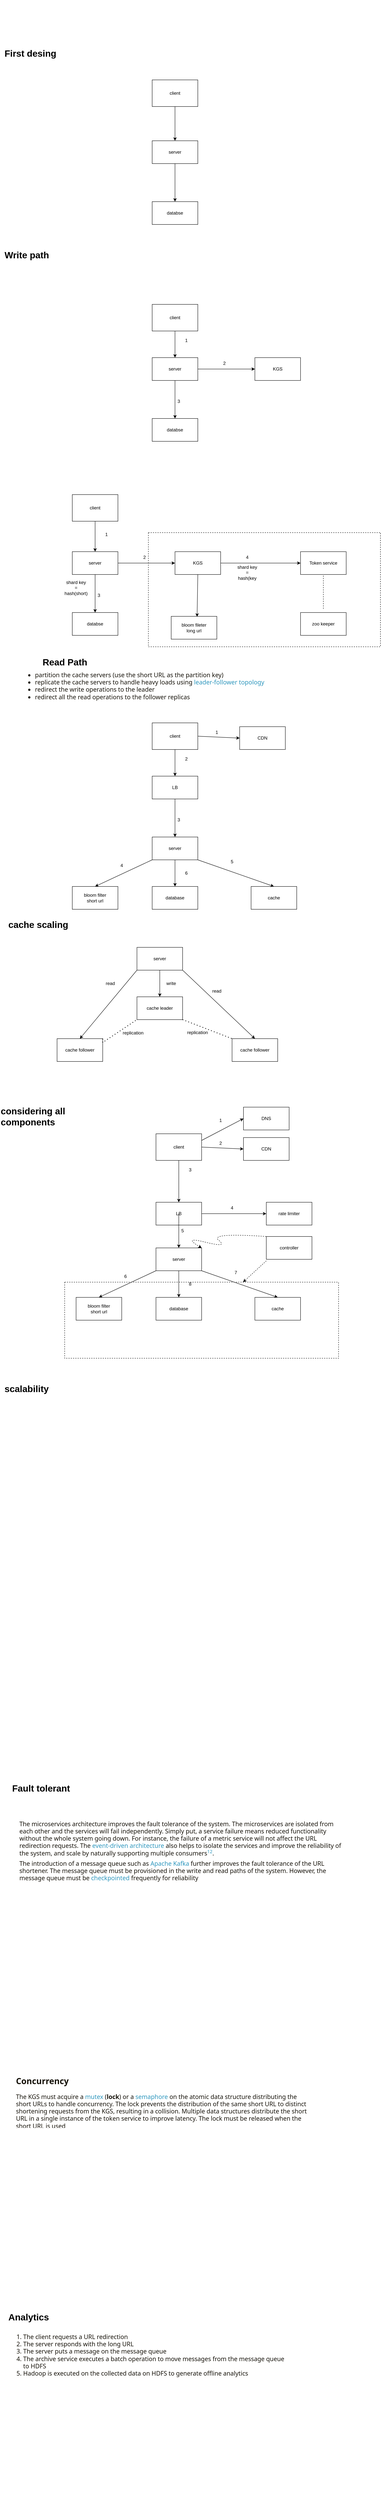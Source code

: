 <mxfile version="24.7.17">
  <diagram name="Page-1" id="XG6kTlbUiC65EXP4oLxX">
    <mxGraphModel dx="1811" dy="2962" grid="1" gridSize="10" guides="1" tooltips="1" connect="1" arrows="1" fold="1" page="1" pageScale="1" pageWidth="827" pageHeight="1169" math="0" shadow="0">
      <root>
        <mxCell id="0" />
        <mxCell id="1" parent="0" />
        <mxCell id="hkUYqx7d3SaLa9oezbLV-2" value="" style="endArrow=classic;html=1;rounded=0;exitX=0.5;exitY=0;exitDx=0;exitDy=0;entryX=0.5;entryY=1;entryDx=0;entryDy=0;noEdgeStyle=1;orthogonal=1;" edge="1" parent="1" source="hkUYqx7d3SaLa9oezbLV-6" target="hkUYqx7d3SaLa9oezbLV-3">
          <mxGeometry width="50" height="50" relative="1" as="geometry">
            <mxPoint x="420" y="-1765" as="sourcePoint" />
            <mxPoint x="510" y="-1770" as="targetPoint" />
            <Array as="points">
              <mxPoint x="320" y="-1830" />
              <mxPoint x="320" y="-1760" />
            </Array>
          </mxGeometry>
        </mxCell>
        <mxCell id="hkUYqx7d3SaLa9oezbLV-3" value="server" style="rounded=0;whiteSpace=wrap;html=1;direction=west;" vertex="1" parent="1">
          <mxGeometry x="260" y="-1740" width="120" height="60" as="geometry" />
        </mxCell>
        <mxCell id="hkUYqx7d3SaLa9oezbLV-4" value="databse" style="rounded=0;whiteSpace=wrap;html=1;direction=west;" vertex="1" parent="1">
          <mxGeometry x="260" y="-1580" width="120" height="60" as="geometry" />
        </mxCell>
        <mxCell id="hkUYqx7d3SaLa9oezbLV-5" value="" style="endArrow=classic;html=1;rounded=0;entryX=0.5;entryY=1;entryDx=0;entryDy=0;exitX=0.5;exitY=0;exitDx=0;exitDy=0;noEdgeStyle=1;orthogonal=1;" edge="1" parent="1" source="hkUYqx7d3SaLa9oezbLV-3" target="hkUYqx7d3SaLa9oezbLV-4">
          <mxGeometry width="50" height="50" relative="1" as="geometry">
            <mxPoint x="650" y="-1550" as="sourcePoint" />
            <mxPoint x="700" y="-1600" as="targetPoint" />
            <Array as="points">
              <mxPoint x="320" y="-1670" />
              <mxPoint x="320" y="-1590" />
            </Array>
          </mxGeometry>
        </mxCell>
        <mxCell id="hkUYqx7d3SaLa9oezbLV-6" value="client" style="rounded=0;whiteSpace=wrap;html=1;direction=west;" vertex="1" parent="1">
          <mxGeometry x="260" y="-1900" width="120" height="70" as="geometry" />
        </mxCell>
        <mxCell id="hkUYqx7d3SaLa9oezbLV-8" value="" style="endArrow=classic;html=1;rounded=0;exitX=0.5;exitY=0;exitDx=0;exitDy=0;entryX=0.5;entryY=1;entryDx=0;entryDy=0;noEdgeStyle=1;orthogonal=1;" edge="1" parent="1" source="hkUYqx7d3SaLa9oezbLV-12" target="hkUYqx7d3SaLa9oezbLV-9">
          <mxGeometry width="50" height="50" relative="1" as="geometry">
            <mxPoint x="420" y="-1195" as="sourcePoint" />
            <mxPoint x="510" y="-1200" as="targetPoint" />
            <Array as="points">
              <mxPoint x="320" y="-1260" />
              <mxPoint x="320" y="-1190" />
            </Array>
          </mxGeometry>
        </mxCell>
        <mxCell id="hkUYqx7d3SaLa9oezbLV-9" value="server" style="rounded=0;whiteSpace=wrap;html=1;direction=west;" vertex="1" parent="1">
          <mxGeometry x="260" y="-1170" width="120" height="60" as="geometry" />
        </mxCell>
        <mxCell id="hkUYqx7d3SaLa9oezbLV-10" value="databse" style="rounded=0;whiteSpace=wrap;html=1;direction=west;" vertex="1" parent="1">
          <mxGeometry x="260" y="-1010" width="120" height="60" as="geometry" />
        </mxCell>
        <mxCell id="hkUYqx7d3SaLa9oezbLV-11" value="" style="endArrow=classic;html=1;rounded=0;entryX=0.5;entryY=1;entryDx=0;entryDy=0;exitX=0.5;exitY=0;exitDx=0;exitDy=0;noEdgeStyle=1;orthogonal=1;" edge="1" parent="1" source="hkUYqx7d3SaLa9oezbLV-9" target="hkUYqx7d3SaLa9oezbLV-10">
          <mxGeometry width="50" height="50" relative="1" as="geometry">
            <mxPoint x="650" y="-980" as="sourcePoint" />
            <mxPoint x="700" y="-1030" as="targetPoint" />
            <Array as="points">
              <mxPoint x="320" y="-1100" />
              <mxPoint x="320" y="-1020" />
            </Array>
          </mxGeometry>
        </mxCell>
        <mxCell id="hkUYqx7d3SaLa9oezbLV-12" value="client" style="rounded=0;whiteSpace=wrap;html=1;direction=west;" vertex="1" parent="1">
          <mxGeometry x="260" y="-1310" width="120" height="70" as="geometry" />
        </mxCell>
        <mxCell id="hkUYqx7d3SaLa9oezbLV-13" value="KGS" style="rounded=0;whiteSpace=wrap;html=1;" vertex="1" parent="1">
          <mxGeometry x="530" y="-1170" width="120" height="60" as="geometry" />
        </mxCell>
        <mxCell id="hkUYqx7d3SaLa9oezbLV-14" value="" style="endArrow=classic;html=1;rounded=0;entryX=0;entryY=0.5;entryDx=0;entryDy=0;exitX=0;exitY=0.5;exitDx=0;exitDy=0;" edge="1" parent="1" source="hkUYqx7d3SaLa9oezbLV-9" target="hkUYqx7d3SaLa9oezbLV-13">
          <mxGeometry width="50" height="50" relative="1" as="geometry">
            <mxPoint x="340" y="-1110" as="sourcePoint" />
            <mxPoint x="390" y="-1160" as="targetPoint" />
          </mxGeometry>
        </mxCell>
        <mxCell id="hkUYqx7d3SaLa9oezbLV-15" value="1" style="text;html=1;align=center;verticalAlign=middle;whiteSpace=wrap;rounded=0;" vertex="1" parent="1">
          <mxGeometry x="320" y="-1230" width="60" height="30" as="geometry" />
        </mxCell>
        <mxCell id="hkUYqx7d3SaLa9oezbLV-16" value="2" style="text;html=1;align=center;verticalAlign=middle;whiteSpace=wrap;rounded=0;" vertex="1" parent="1">
          <mxGeometry x="420" y="-1170" width="60" height="30" as="geometry" />
        </mxCell>
        <mxCell id="hkUYqx7d3SaLa9oezbLV-17" value="3" style="text;html=1;align=center;verticalAlign=middle;whiteSpace=wrap;rounded=0;" vertex="1" parent="1">
          <mxGeometry x="300" y="-1070" width="60" height="30" as="geometry" />
        </mxCell>
        <mxCell id="hkUYqx7d3SaLa9oezbLV-33" value="" style="endArrow=classic;html=1;rounded=0;exitX=0.5;exitY=0;exitDx=0;exitDy=0;entryX=0.5;entryY=1;entryDx=0;entryDy=0;noEdgeStyle=1;orthogonal=1;" edge="1" parent="1" source="hkUYqx7d3SaLa9oezbLV-37" target="hkUYqx7d3SaLa9oezbLV-34">
          <mxGeometry width="50" height="50" relative="1" as="geometry">
            <mxPoint x="210" y="-685" as="sourcePoint" />
            <mxPoint x="300" y="-690" as="targetPoint" />
            <Array as="points">
              <mxPoint x="110" y="-750" />
              <mxPoint x="110" y="-680" />
            </Array>
          </mxGeometry>
        </mxCell>
        <mxCell id="hkUYqx7d3SaLa9oezbLV-34" value="server" style="rounded=0;whiteSpace=wrap;html=1;direction=west;" vertex="1" parent="1">
          <mxGeometry x="50" y="-660" width="120" height="60" as="geometry" />
        </mxCell>
        <mxCell id="hkUYqx7d3SaLa9oezbLV-35" value="databse" style="rounded=0;whiteSpace=wrap;html=1;direction=west;" vertex="1" parent="1">
          <mxGeometry x="50" y="-500" width="120" height="60" as="geometry" />
        </mxCell>
        <mxCell id="hkUYqx7d3SaLa9oezbLV-36" value="" style="endArrow=classic;html=1;rounded=0;entryX=0.5;entryY=1;entryDx=0;entryDy=0;exitX=0.5;exitY=0;exitDx=0;exitDy=0;noEdgeStyle=1;orthogonal=1;" edge="1" parent="1" source="hkUYqx7d3SaLa9oezbLV-34" target="hkUYqx7d3SaLa9oezbLV-35">
          <mxGeometry width="50" height="50" relative="1" as="geometry">
            <mxPoint x="440" y="-470" as="sourcePoint" />
            <mxPoint x="490" y="-520" as="targetPoint" />
            <Array as="points">
              <mxPoint x="110" y="-590" />
              <mxPoint x="110" y="-510" />
            </Array>
          </mxGeometry>
        </mxCell>
        <mxCell id="hkUYqx7d3SaLa9oezbLV-37" value="client" style="rounded=0;whiteSpace=wrap;html=1;direction=west;" vertex="1" parent="1">
          <mxGeometry x="50" y="-810" width="120" height="70" as="geometry" />
        </mxCell>
        <mxCell id="hkUYqx7d3SaLa9oezbLV-38" value="KGS" style="rounded=0;whiteSpace=wrap;html=1;" vertex="1" parent="1">
          <mxGeometry x="320" y="-660" width="120" height="60" as="geometry" />
        </mxCell>
        <mxCell id="hkUYqx7d3SaLa9oezbLV-39" value="" style="endArrow=classic;html=1;rounded=0;entryX=0;entryY=0.5;entryDx=0;entryDy=0;exitX=0;exitY=0.5;exitDx=0;exitDy=0;" edge="1" parent="1" source="hkUYqx7d3SaLa9oezbLV-34" target="hkUYqx7d3SaLa9oezbLV-38">
          <mxGeometry width="50" height="50" relative="1" as="geometry">
            <mxPoint x="130" y="-600" as="sourcePoint" />
            <mxPoint x="180" y="-650" as="targetPoint" />
          </mxGeometry>
        </mxCell>
        <mxCell id="hkUYqx7d3SaLa9oezbLV-40" value="1" style="text;html=1;align=center;verticalAlign=middle;whiteSpace=wrap;rounded=0;" vertex="1" parent="1">
          <mxGeometry x="110" y="-720" width="60" height="30" as="geometry" />
        </mxCell>
        <mxCell id="hkUYqx7d3SaLa9oezbLV-41" value="2" style="text;html=1;align=center;verticalAlign=middle;whiteSpace=wrap;rounded=0;" vertex="1" parent="1">
          <mxGeometry x="210" y="-660" width="60" height="30" as="geometry" />
        </mxCell>
        <mxCell id="hkUYqx7d3SaLa9oezbLV-42" value="3" style="text;html=1;align=center;verticalAlign=middle;whiteSpace=wrap;rounded=0;" vertex="1" parent="1">
          <mxGeometry x="90" y="-560" width="60" height="30" as="geometry" />
        </mxCell>
        <mxCell id="hkUYqx7d3SaLa9oezbLV-43" value="Token service" style="rounded=0;whiteSpace=wrap;html=1;" vertex="1" parent="1">
          <mxGeometry x="650" y="-660" width="120" height="60" as="geometry" />
        </mxCell>
        <mxCell id="hkUYqx7d3SaLa9oezbLV-44" value="" style="endArrow=classic;html=1;rounded=0;entryX=0;entryY=0.5;entryDx=0;entryDy=0;exitX=1;exitY=0.5;exitDx=0;exitDy=0;" edge="1" parent="1" source="hkUYqx7d3SaLa9oezbLV-38" target="hkUYqx7d3SaLa9oezbLV-43">
          <mxGeometry width="50" height="50" relative="1" as="geometry">
            <mxPoint x="340" y="-730" as="sourcePoint" />
            <mxPoint x="390" y="-780" as="targetPoint" />
          </mxGeometry>
        </mxCell>
        <mxCell id="hkUYqx7d3SaLa9oezbLV-45" value="4" style="text;html=1;align=center;verticalAlign=middle;whiteSpace=wrap;rounded=0;" vertex="1" parent="1">
          <mxGeometry x="480" y="-660" width="60" height="30" as="geometry" />
        </mxCell>
        <mxCell id="hkUYqx7d3SaLa9oezbLV-46" value="bloom fileter&lt;br&gt;long url" style="rounded=0;whiteSpace=wrap;html=1;" vertex="1" parent="1">
          <mxGeometry x="310" y="-490" width="120" height="60" as="geometry" />
        </mxCell>
        <mxCell id="hkUYqx7d3SaLa9oezbLV-47" value="zoo keeper" style="rounded=0;whiteSpace=wrap;html=1;" vertex="1" parent="1">
          <mxGeometry x="650" y="-500" width="120" height="60" as="geometry" />
        </mxCell>
        <mxCell id="hkUYqx7d3SaLa9oezbLV-48" value="" style="endArrow=none;dashed=1;html=1;rounded=0;entryX=0.5;entryY=1;entryDx=0;entryDy=0;" edge="1" parent="1" target="hkUYqx7d3SaLa9oezbLV-43">
          <mxGeometry width="50" height="50" relative="1" as="geometry">
            <mxPoint x="710" y="-510" as="sourcePoint" />
            <mxPoint x="720" y="-600" as="targetPoint" />
          </mxGeometry>
        </mxCell>
        <mxCell id="hkUYqx7d3SaLa9oezbLV-49" value="shard key = hash(key" style="text;html=1;align=center;verticalAlign=middle;whiteSpace=wrap;rounded=0;" vertex="1" parent="1">
          <mxGeometry x="480" y="-620" width="60" height="30" as="geometry" />
        </mxCell>
        <mxCell id="hkUYqx7d3SaLa9oezbLV-50" value="" style="endArrow=classic;html=1;rounded=0;entryX=0.567;entryY=0.017;entryDx=0;entryDy=0;entryPerimeter=0;exitX=0.5;exitY=1;exitDx=0;exitDy=0;" edge="1" parent="1" source="hkUYqx7d3SaLa9oezbLV-38" target="hkUYqx7d3SaLa9oezbLV-46">
          <mxGeometry width="50" height="50" relative="1" as="geometry">
            <mxPoint x="340" y="-640" as="sourcePoint" />
            <mxPoint x="390" y="-690" as="targetPoint" />
          </mxGeometry>
        </mxCell>
        <mxCell id="hkUYqx7d3SaLa9oezbLV-52" value="shard key = hash(short)" style="text;html=1;align=center;verticalAlign=middle;whiteSpace=wrap;rounded=0;" vertex="1" parent="1">
          <mxGeometry x="30" y="-580" width="60" height="30" as="geometry" />
        </mxCell>
        <mxCell id="hkUYqx7d3SaLa9oezbLV-53" value="" style="swimlane;startSize=0;dashed=1;" vertex="1" parent="1">
          <mxGeometry x="250" y="-710" width="610" height="300" as="geometry" />
        </mxCell>
        <mxCell id="hkUYqx7d3SaLa9oezbLV-56" value="&lt;h1 style=&quot;margin-top: 0px;&quot;&gt;Read Path&lt;/h1&gt;" style="text;html=1;whiteSpace=wrap;overflow=hidden;rounded=0;" vertex="1" parent="1">
          <mxGeometry x="-30" y="-390" width="180" height="120" as="geometry" />
        </mxCell>
        <mxCell id="hkUYqx7d3SaLa9oezbLV-57" value="" style="endArrow=classic;html=1;rounded=0;exitX=0.5;exitY=0;exitDx=0;exitDy=0;entryX=0.5;entryY=1;entryDx=0;entryDy=0;noEdgeStyle=1;orthogonal=1;" edge="1" parent="1" source="hkUYqx7d3SaLa9oezbLV-61" target="hkUYqx7d3SaLa9oezbLV-58">
          <mxGeometry width="50" height="50" relative="1" as="geometry">
            <mxPoint x="420" y="-95" as="sourcePoint" />
            <mxPoint x="510" y="-100" as="targetPoint" />
            <Array as="points">
              <mxPoint x="320" y="-160" />
              <mxPoint x="320" y="-90" />
            </Array>
          </mxGeometry>
        </mxCell>
        <mxCell id="hkUYqx7d3SaLa9oezbLV-58" value="LB" style="rounded=0;whiteSpace=wrap;html=1;direction=west;" vertex="1" parent="1">
          <mxGeometry x="260" y="-70" width="120" height="60" as="geometry" />
        </mxCell>
        <mxCell id="hkUYqx7d3SaLa9oezbLV-59" value="server" style="rounded=0;whiteSpace=wrap;html=1;direction=west;" vertex="1" parent="1">
          <mxGeometry x="260" y="90" width="120" height="60" as="geometry" />
        </mxCell>
        <mxCell id="hkUYqx7d3SaLa9oezbLV-60" value="" style="endArrow=classic;html=1;rounded=0;entryX=0.5;entryY=1;entryDx=0;entryDy=0;exitX=0.5;exitY=0;exitDx=0;exitDy=0;noEdgeStyle=1;orthogonal=1;" edge="1" parent="1" source="hkUYqx7d3SaLa9oezbLV-58" target="hkUYqx7d3SaLa9oezbLV-59">
          <mxGeometry width="50" height="50" relative="1" as="geometry">
            <mxPoint x="650" y="120" as="sourcePoint" />
            <mxPoint x="700" y="70" as="targetPoint" />
            <Array as="points">
              <mxPoint x="320" />
              <mxPoint x="320" y="80" />
            </Array>
          </mxGeometry>
        </mxCell>
        <mxCell id="hkUYqx7d3SaLa9oezbLV-61" value="client" style="rounded=0;whiteSpace=wrap;html=1;direction=west;" vertex="1" parent="1">
          <mxGeometry x="260" y="-210" width="120" height="70" as="geometry" />
        </mxCell>
        <mxCell id="hkUYqx7d3SaLa9oezbLV-62" value="database" style="rounded=0;whiteSpace=wrap;html=1;" vertex="1" parent="1">
          <mxGeometry x="260" y="220" width="120" height="60" as="geometry" />
        </mxCell>
        <mxCell id="hkUYqx7d3SaLa9oezbLV-63" value="" style="endArrow=classic;html=1;rounded=0;entryX=0.5;entryY=0;entryDx=0;entryDy=0;exitX=0.5;exitY=0;exitDx=0;exitDy=0;" edge="1" parent="1" source="hkUYqx7d3SaLa9oezbLV-59" target="hkUYqx7d3SaLa9oezbLV-62">
          <mxGeometry width="50" height="50" relative="1" as="geometry">
            <mxPoint x="340" y="-10" as="sourcePoint" />
            <mxPoint x="390" y="-60" as="targetPoint" />
          </mxGeometry>
        </mxCell>
        <mxCell id="hkUYqx7d3SaLa9oezbLV-64" value="2" style="text;html=1;align=center;verticalAlign=middle;whiteSpace=wrap;rounded=0;" vertex="1" parent="1">
          <mxGeometry x="320" y="-130" width="60" height="30" as="geometry" />
        </mxCell>
        <mxCell id="hkUYqx7d3SaLa9oezbLV-66" value="3" style="text;html=1;align=center;verticalAlign=middle;whiteSpace=wrap;rounded=0;" vertex="1" parent="1">
          <mxGeometry x="300" y="30" width="60" height="30" as="geometry" />
        </mxCell>
        <mxCell id="hkUYqx7d3SaLa9oezbLV-67" value="CDN" style="rounded=0;whiteSpace=wrap;html=1;" vertex="1" parent="1">
          <mxGeometry x="490" y="-200" width="120" height="60" as="geometry" />
        </mxCell>
        <mxCell id="hkUYqx7d3SaLa9oezbLV-68" value="1" style="text;html=1;align=center;verticalAlign=middle;whiteSpace=wrap;rounded=0;" vertex="1" parent="1">
          <mxGeometry x="400" y="-200" width="60" height="30" as="geometry" />
        </mxCell>
        <mxCell id="hkUYqx7d3SaLa9oezbLV-69" value="" style="endArrow=classic;html=1;rounded=0;entryX=0;entryY=0.5;entryDx=0;entryDy=0;exitX=0;exitY=0.5;exitDx=0;exitDy=0;" edge="1" parent="1" source="hkUYqx7d3SaLa9oezbLV-61" target="hkUYqx7d3SaLa9oezbLV-67">
          <mxGeometry width="50" height="50" relative="1" as="geometry">
            <mxPoint x="340" y="10" as="sourcePoint" />
            <mxPoint x="390" y="-40" as="targetPoint" />
          </mxGeometry>
        </mxCell>
        <mxCell id="hkUYqx7d3SaLa9oezbLV-70" value="cache" style="rounded=0;whiteSpace=wrap;html=1;" vertex="1" parent="1">
          <mxGeometry x="520" y="220" width="120" height="60" as="geometry" />
        </mxCell>
        <mxCell id="hkUYqx7d3SaLa9oezbLV-71" value="bloom filter&lt;br&gt;short url" style="rounded=0;whiteSpace=wrap;html=1;" vertex="1" parent="1">
          <mxGeometry x="50" y="220" width="120" height="60" as="geometry" />
        </mxCell>
        <mxCell id="hkUYqx7d3SaLa9oezbLV-72" value="" style="endArrow=classic;html=1;rounded=0;entryX=0.5;entryY=0;entryDx=0;entryDy=0;exitX=1;exitY=0;exitDx=0;exitDy=0;" edge="1" parent="1" source="hkUYqx7d3SaLa9oezbLV-59" target="hkUYqx7d3SaLa9oezbLV-71">
          <mxGeometry width="50" height="50" relative="1" as="geometry">
            <mxPoint x="340" y="10" as="sourcePoint" />
            <mxPoint x="390" y="-40" as="targetPoint" />
          </mxGeometry>
        </mxCell>
        <mxCell id="hkUYqx7d3SaLa9oezbLV-76" value="" style="endArrow=classic;html=1;rounded=0;entryX=0.5;entryY=0;entryDx=0;entryDy=0;exitX=0;exitY=0;exitDx=0;exitDy=0;" edge="1" parent="1" source="hkUYqx7d3SaLa9oezbLV-59" target="hkUYqx7d3SaLa9oezbLV-70">
          <mxGeometry width="50" height="50" relative="1" as="geometry">
            <mxPoint x="340" y="10" as="sourcePoint" />
            <mxPoint x="390" y="-40" as="targetPoint" />
          </mxGeometry>
        </mxCell>
        <mxCell id="hkUYqx7d3SaLa9oezbLV-77" value="4" style="text;html=1;align=center;verticalAlign=middle;whiteSpace=wrap;rounded=0;" vertex="1" parent="1">
          <mxGeometry x="150" y="150" width="60" height="30" as="geometry" />
        </mxCell>
        <mxCell id="hkUYqx7d3SaLa9oezbLV-78" value="5" style="text;html=1;align=center;verticalAlign=middle;whiteSpace=wrap;rounded=0;" vertex="1" parent="1">
          <mxGeometry x="440" y="140" width="60" height="30" as="geometry" />
        </mxCell>
        <mxCell id="hkUYqx7d3SaLa9oezbLV-79" value="6" style="text;html=1;align=center;verticalAlign=middle;whiteSpace=wrap;rounded=0;" vertex="1" parent="1">
          <mxGeometry x="320" y="170" width="60" height="30" as="geometry" />
        </mxCell>
        <mxCell id="hkUYqx7d3SaLa9oezbLV-84" value="&lt;h1 style=&quot;margin-top: 0px;&quot;&gt;&lt;ul style=&quot;margin: 0.5rem 0px; padding-left: 2.5rem; color: rgb(22, 18, 9); font-family: system-ui, -apple-system, &amp;quot;Segoe UI&amp;quot;, Roboto, Emoji, Helvetica, Arial, sans-serif; font-size: 16px; font-weight: 400; background-color: rgb(255, 255, 255);&quot;&gt;&lt;li&gt;partition the cache servers (use the short URL as the partition key)&lt;/li&gt;&lt;li&gt;replicate the cache servers to handle heavy loads using&amp;nbsp;&lt;a style=&quot;background-color: transparent; text-decoration-line: none; color: rgb(45, 150, 189); overflow-wrap: break-word;&quot; rel=&quot;noopener noreffer&quot; target=&quot;_blank&quot; href=&quot;https://redis.io/docs/management/replication/&quot;&gt;leader-follower topology&lt;/a&gt;&lt;/li&gt;&lt;li&gt;redirect the write operations to the leader&lt;/li&gt;&lt;li&gt;redirect all the read operations to the follower replicas&lt;/li&gt;&lt;/ul&gt;&lt;/h1&gt;" style="text;html=1;whiteSpace=wrap;overflow=hidden;rounded=0;" vertex="1" parent="1">
          <mxGeometry x="-90" y="-360" width="730" height="120" as="geometry" />
        </mxCell>
        <mxCell id="hkUYqx7d3SaLa9oezbLV-87" value="&lt;h1 style=&quot;margin-top: 0px;&quot;&gt;cache scaling&lt;/h1&gt;" style="text;html=1;whiteSpace=wrap;overflow=hidden;rounded=0;" vertex="1" parent="1">
          <mxGeometry x="-120" y="300" width="180" height="120" as="geometry" />
        </mxCell>
        <mxCell id="hkUYqx7d3SaLa9oezbLV-88" value="server" style="rounded=0;whiteSpace=wrap;html=1;direction=west;" vertex="1" parent="1">
          <mxGeometry x="220" y="380" width="120" height="60" as="geometry" />
        </mxCell>
        <mxCell id="hkUYqx7d3SaLa9oezbLV-89" value="cache leader" style="rounded=0;whiteSpace=wrap;html=1;" vertex="1" parent="1">
          <mxGeometry x="220" y="510" width="120" height="60" as="geometry" />
        </mxCell>
        <mxCell id="hkUYqx7d3SaLa9oezbLV-90" value="" style="endArrow=classic;html=1;rounded=0;entryX=0.5;entryY=0;entryDx=0;entryDy=0;exitX=0.5;exitY=0;exitDx=0;exitDy=0;" edge="1" parent="1" source="hkUYqx7d3SaLa9oezbLV-88" target="hkUYqx7d3SaLa9oezbLV-89">
          <mxGeometry width="50" height="50" relative="1" as="geometry">
            <mxPoint x="300" y="280" as="sourcePoint" />
            <mxPoint x="350" y="230" as="targetPoint" />
          </mxGeometry>
        </mxCell>
        <mxCell id="hkUYqx7d3SaLa9oezbLV-91" value="cache follower" style="rounded=0;whiteSpace=wrap;html=1;" vertex="1" parent="1">
          <mxGeometry x="470" y="620" width="120" height="60" as="geometry" />
        </mxCell>
        <mxCell id="hkUYqx7d3SaLa9oezbLV-92" value="cache follower" style="rounded=0;whiteSpace=wrap;html=1;" vertex="1" parent="1">
          <mxGeometry x="10" y="620" width="120" height="60" as="geometry" />
        </mxCell>
        <mxCell id="hkUYqx7d3SaLa9oezbLV-93" value="" style="endArrow=classic;html=1;rounded=0;entryX=0.5;entryY=0;entryDx=0;entryDy=0;exitX=1;exitY=0;exitDx=0;exitDy=0;" edge="1" parent="1" source="hkUYqx7d3SaLa9oezbLV-88" target="hkUYqx7d3SaLa9oezbLV-92">
          <mxGeometry width="50" height="50" relative="1" as="geometry">
            <mxPoint x="300" y="300" as="sourcePoint" />
            <mxPoint x="350" y="250" as="targetPoint" />
          </mxGeometry>
        </mxCell>
        <mxCell id="hkUYqx7d3SaLa9oezbLV-94" value="" style="endArrow=classic;html=1;rounded=0;entryX=0.5;entryY=0;entryDx=0;entryDy=0;exitX=0;exitY=0;exitDx=0;exitDy=0;" edge="1" parent="1" source="hkUYqx7d3SaLa9oezbLV-88" target="hkUYqx7d3SaLa9oezbLV-91">
          <mxGeometry width="50" height="50" relative="1" as="geometry">
            <mxPoint x="300" y="300" as="sourcePoint" />
            <mxPoint x="350" y="250" as="targetPoint" />
          </mxGeometry>
        </mxCell>
        <mxCell id="hkUYqx7d3SaLa9oezbLV-95" value="read" style="text;html=1;align=center;verticalAlign=middle;whiteSpace=wrap;rounded=0;" vertex="1" parent="1">
          <mxGeometry x="120" y="460" width="60" height="30" as="geometry" />
        </mxCell>
        <mxCell id="hkUYqx7d3SaLa9oezbLV-96" value="read" style="text;html=1;align=center;verticalAlign=middle;whiteSpace=wrap;rounded=0;" vertex="1" parent="1">
          <mxGeometry x="400" y="480" width="60" height="30" as="geometry" />
        </mxCell>
        <mxCell id="hkUYqx7d3SaLa9oezbLV-97" value="write" style="text;html=1;align=center;verticalAlign=middle;whiteSpace=wrap;rounded=0;" vertex="1" parent="1">
          <mxGeometry x="280" y="460" width="60" height="30" as="geometry" />
        </mxCell>
        <mxCell id="hkUYqx7d3SaLa9oezbLV-98" value="" style="endArrow=none;dashed=1;html=1;dashPattern=1 3;strokeWidth=2;rounded=0;entryX=0;entryY=1;entryDx=0;entryDy=0;exitX=1;exitY=0;exitDx=0;exitDy=0;" edge="1" parent="1" source="hkUYqx7d3SaLa9oezbLV-92" target="hkUYqx7d3SaLa9oezbLV-89">
          <mxGeometry width="50" height="50" relative="1" as="geometry">
            <mxPoint x="340" y="390" as="sourcePoint" />
            <mxPoint x="390" y="340" as="targetPoint" />
            <Array as="points">
              <mxPoint x="130" y="630" />
            </Array>
          </mxGeometry>
        </mxCell>
        <mxCell id="hkUYqx7d3SaLa9oezbLV-99" value="" style="endArrow=none;dashed=1;html=1;dashPattern=1 3;strokeWidth=2;rounded=0;entryX=0;entryY=0;entryDx=0;entryDy=0;exitX=1;exitY=1;exitDx=0;exitDy=0;" edge="1" parent="1" source="hkUYqx7d3SaLa9oezbLV-89" target="hkUYqx7d3SaLa9oezbLV-91">
          <mxGeometry width="50" height="50" relative="1" as="geometry">
            <mxPoint x="360" y="630" as="sourcePoint" />
            <mxPoint x="410" y="580" as="targetPoint" />
          </mxGeometry>
        </mxCell>
        <mxCell id="hkUYqx7d3SaLa9oezbLV-100" value="replication" style="text;html=1;align=center;verticalAlign=middle;whiteSpace=wrap;rounded=0;" vertex="1" parent="1">
          <mxGeometry x="180" y="590" width="60" height="30" as="geometry" />
        </mxCell>
        <mxCell id="hkUYqx7d3SaLa9oezbLV-101" value="replication" style="text;whiteSpace=wrap;html=1;" vertex="1" parent="1">
          <mxGeometry x="350" y="590" width="90" height="40" as="geometry" />
        </mxCell>
        <mxCell id="hkUYqx7d3SaLa9oezbLV-102" value="&lt;h1 style=&quot;margin-top: 0px;&quot;&gt;considering all components&lt;/h1&gt;" style="text;html=1;whiteSpace=wrap;overflow=hidden;rounded=0;" vertex="1" parent="1">
          <mxGeometry x="-140" y="790" width="180" height="120" as="geometry" />
        </mxCell>
        <mxCell id="hkUYqx7d3SaLa9oezbLV-123" value="" style="endArrow=classic;html=1;rounded=0;exitX=0.5;exitY=0;exitDx=0;exitDy=0;entryX=0.5;entryY=1;entryDx=0;entryDy=0;noEdgeStyle=1;orthogonal=1;" edge="1" parent="1" source="hkUYqx7d3SaLa9oezbLV-127" target="hkUYqx7d3SaLa9oezbLV-124">
          <mxGeometry width="50" height="50" relative="1" as="geometry">
            <mxPoint x="430" y="985" as="sourcePoint" />
            <mxPoint x="520" y="980" as="targetPoint" />
            <Array as="points">
              <mxPoint x="330" y="920" />
              <mxPoint x="330" y="990" />
            </Array>
          </mxGeometry>
        </mxCell>
        <mxCell id="hkUYqx7d3SaLa9oezbLV-124" value="LB" style="rounded=0;whiteSpace=wrap;html=1;direction=west;" vertex="1" parent="1">
          <mxGeometry x="270" y="1050" width="120" height="60" as="geometry" />
        </mxCell>
        <mxCell id="hkUYqx7d3SaLa9oezbLV-125" value="server" style="rounded=0;whiteSpace=wrap;html=1;direction=west;" vertex="1" parent="1">
          <mxGeometry x="270" y="1170" width="120" height="60" as="geometry" />
        </mxCell>
        <mxCell id="hkUYqx7d3SaLa9oezbLV-126" value="" style="endArrow=classic;html=1;rounded=0;entryX=0.5;entryY=1;entryDx=0;entryDy=0;exitX=0.5;exitY=0;exitDx=0;exitDy=0;noEdgeStyle=1;orthogonal=1;" edge="1" parent="1" source="hkUYqx7d3SaLa9oezbLV-124" target="hkUYqx7d3SaLa9oezbLV-125">
          <mxGeometry width="50" height="50" relative="1" as="geometry">
            <mxPoint x="660" y="1200" as="sourcePoint" />
            <mxPoint x="710" y="1150" as="targetPoint" />
            <Array as="points">
              <mxPoint x="330" y="1080" />
              <mxPoint x="330" y="1160" />
            </Array>
          </mxGeometry>
        </mxCell>
        <mxCell id="hkUYqx7d3SaLa9oezbLV-127" value="client" style="rounded=0;whiteSpace=wrap;html=1;direction=west;" vertex="1" parent="1">
          <mxGeometry x="270" y="870" width="120" height="70" as="geometry" />
        </mxCell>
        <mxCell id="hkUYqx7d3SaLa9oezbLV-128" value="database" style="rounded=0;whiteSpace=wrap;html=1;" vertex="1" parent="1">
          <mxGeometry x="270" y="1300" width="120" height="60" as="geometry" />
        </mxCell>
        <mxCell id="hkUYqx7d3SaLa9oezbLV-129" value="" style="endArrow=classic;html=1;rounded=0;entryX=0.5;entryY=0;entryDx=0;entryDy=0;exitX=0.5;exitY=0;exitDx=0;exitDy=0;" edge="1" parent="1" source="hkUYqx7d3SaLa9oezbLV-125" target="hkUYqx7d3SaLa9oezbLV-128">
          <mxGeometry width="50" height="50" relative="1" as="geometry">
            <mxPoint x="350" y="1070" as="sourcePoint" />
            <mxPoint x="400" y="1020" as="targetPoint" />
          </mxGeometry>
        </mxCell>
        <mxCell id="hkUYqx7d3SaLa9oezbLV-130" value="3" style="text;html=1;align=center;verticalAlign=middle;whiteSpace=wrap;rounded=0;" vertex="1" parent="1">
          <mxGeometry x="330" y="950" width="60" height="30" as="geometry" />
        </mxCell>
        <mxCell id="hkUYqx7d3SaLa9oezbLV-131" value="5" style="text;html=1;align=center;verticalAlign=middle;whiteSpace=wrap;rounded=0;" vertex="1" parent="1">
          <mxGeometry x="310" y="1110" width="60" height="30" as="geometry" />
        </mxCell>
        <mxCell id="hkUYqx7d3SaLa9oezbLV-132" value="CDN" style="rounded=0;whiteSpace=wrap;html=1;" vertex="1" parent="1">
          <mxGeometry x="500" y="880" width="120" height="60" as="geometry" />
        </mxCell>
        <mxCell id="hkUYqx7d3SaLa9oezbLV-133" value="2" style="text;html=1;align=center;verticalAlign=middle;whiteSpace=wrap;rounded=0;" vertex="1" parent="1">
          <mxGeometry x="410" y="880" width="60" height="30" as="geometry" />
        </mxCell>
        <mxCell id="hkUYqx7d3SaLa9oezbLV-134" value="" style="endArrow=classic;html=1;rounded=0;entryX=0;entryY=0.5;entryDx=0;entryDy=0;exitX=0;exitY=0.5;exitDx=0;exitDy=0;" edge="1" parent="1" source="hkUYqx7d3SaLa9oezbLV-127" target="hkUYqx7d3SaLa9oezbLV-132">
          <mxGeometry width="50" height="50" relative="1" as="geometry">
            <mxPoint x="350" y="1090" as="sourcePoint" />
            <mxPoint x="400" y="1040" as="targetPoint" />
          </mxGeometry>
        </mxCell>
        <mxCell id="hkUYqx7d3SaLa9oezbLV-135" value="cache" style="rounded=0;whiteSpace=wrap;html=1;" vertex="1" parent="1">
          <mxGeometry x="530" y="1300" width="120" height="60" as="geometry" />
        </mxCell>
        <mxCell id="hkUYqx7d3SaLa9oezbLV-136" value="bloom filter&lt;br&gt;short url" style="rounded=0;whiteSpace=wrap;html=1;" vertex="1" parent="1">
          <mxGeometry x="60" y="1300" width="120" height="60" as="geometry" />
        </mxCell>
        <mxCell id="hkUYqx7d3SaLa9oezbLV-137" value="" style="endArrow=classic;html=1;rounded=0;entryX=0.5;entryY=0;entryDx=0;entryDy=0;exitX=1;exitY=0;exitDx=0;exitDy=0;" edge="1" parent="1" source="hkUYqx7d3SaLa9oezbLV-125" target="hkUYqx7d3SaLa9oezbLV-136">
          <mxGeometry width="50" height="50" relative="1" as="geometry">
            <mxPoint x="350" y="1090" as="sourcePoint" />
            <mxPoint x="400" y="1040" as="targetPoint" />
          </mxGeometry>
        </mxCell>
        <mxCell id="hkUYqx7d3SaLa9oezbLV-138" value="" style="endArrow=classic;html=1;rounded=0;entryX=0.5;entryY=0;entryDx=0;entryDy=0;exitX=0;exitY=0;exitDx=0;exitDy=0;" edge="1" parent="1" source="hkUYqx7d3SaLa9oezbLV-125" target="hkUYqx7d3SaLa9oezbLV-135">
          <mxGeometry width="50" height="50" relative="1" as="geometry">
            <mxPoint x="350" y="1090" as="sourcePoint" />
            <mxPoint x="400" y="1040" as="targetPoint" />
          </mxGeometry>
        </mxCell>
        <mxCell id="hkUYqx7d3SaLa9oezbLV-139" value="6" style="text;html=1;align=center;verticalAlign=middle;whiteSpace=wrap;rounded=0;" vertex="1" parent="1">
          <mxGeometry x="160" y="1230" width="60" height="30" as="geometry" />
        </mxCell>
        <mxCell id="hkUYqx7d3SaLa9oezbLV-140" value="7" style="text;html=1;align=center;verticalAlign=middle;whiteSpace=wrap;rounded=0;" vertex="1" parent="1">
          <mxGeometry x="450" y="1220" width="60" height="30" as="geometry" />
        </mxCell>
        <mxCell id="hkUYqx7d3SaLa9oezbLV-141" value="8" style="text;html=1;align=center;verticalAlign=middle;whiteSpace=wrap;rounded=0;" vertex="1" parent="1">
          <mxGeometry x="330" y="1250" width="60" height="30" as="geometry" />
        </mxCell>
        <mxCell id="hkUYqx7d3SaLa9oezbLV-142" value="DNS" style="rounded=0;whiteSpace=wrap;html=1;" vertex="1" parent="1">
          <mxGeometry x="500" y="800" width="120" height="60" as="geometry" />
        </mxCell>
        <mxCell id="hkUYqx7d3SaLa9oezbLV-143" value="" style="endArrow=classic;html=1;rounded=0;entryX=0;entryY=0.5;entryDx=0;entryDy=0;exitX=0;exitY=0.75;exitDx=0;exitDy=0;" edge="1" parent="1" source="hkUYqx7d3SaLa9oezbLV-127" target="hkUYqx7d3SaLa9oezbLV-142">
          <mxGeometry width="50" height="50" relative="1" as="geometry">
            <mxPoint x="340" y="970" as="sourcePoint" />
            <mxPoint x="390" y="920" as="targetPoint" />
          </mxGeometry>
        </mxCell>
        <mxCell id="hkUYqx7d3SaLa9oezbLV-144" value="1" style="text;html=1;align=center;verticalAlign=middle;whiteSpace=wrap;rounded=0;" vertex="1" parent="1">
          <mxGeometry x="410" y="820" width="60" height="30" as="geometry" />
        </mxCell>
        <mxCell id="hkUYqx7d3SaLa9oezbLV-145" value="rate limiter" style="rounded=0;whiteSpace=wrap;html=1;" vertex="1" parent="1">
          <mxGeometry x="560" y="1050" width="120" height="60" as="geometry" />
        </mxCell>
        <mxCell id="hkUYqx7d3SaLa9oezbLV-146" value="" style="endArrow=classic;html=1;rounded=0;entryX=0;entryY=0.5;entryDx=0;entryDy=0;exitX=0;exitY=0.5;exitDx=0;exitDy=0;" edge="1" parent="1" source="hkUYqx7d3SaLa9oezbLV-124" target="hkUYqx7d3SaLa9oezbLV-145">
          <mxGeometry width="50" height="50" relative="1" as="geometry">
            <mxPoint x="340" y="1190" as="sourcePoint" />
            <mxPoint x="390" y="1140" as="targetPoint" />
          </mxGeometry>
        </mxCell>
        <mxCell id="hkUYqx7d3SaLa9oezbLV-148" value="4" style="text;html=1;align=center;verticalAlign=middle;whiteSpace=wrap;rounded=0;" vertex="1" parent="1">
          <mxGeometry x="440" y="1050" width="60" height="30" as="geometry" />
        </mxCell>
        <mxCell id="hkUYqx7d3SaLa9oezbLV-149" value="controller" style="rounded=0;whiteSpace=wrap;html=1;" vertex="1" parent="1">
          <mxGeometry x="560" y="1140" width="120" height="60" as="geometry" />
        </mxCell>
        <mxCell id="hkUYqx7d3SaLa9oezbLV-150" value="" style="curved=1;endArrow=classic;html=1;rounded=0;entryX=0;entryY=1;entryDx=0;entryDy=0;exitX=0;exitY=0;exitDx=0;exitDy=0;dashed=1;" edge="1" parent="1" source="hkUYqx7d3SaLa9oezbLV-149" target="hkUYqx7d3SaLa9oezbLV-125">
          <mxGeometry width="50" height="50" relative="1" as="geometry">
            <mxPoint x="340" y="1190" as="sourcePoint" />
            <mxPoint x="390" y="1140" as="targetPoint" />
            <Array as="points">
              <mxPoint x="410" y="1130" />
              <mxPoint x="460" y="1170" />
              <mxPoint x="340" y="1140" />
            </Array>
          </mxGeometry>
        </mxCell>
        <mxCell id="hkUYqx7d3SaLa9oezbLV-153" value="" style="endArrow=classic;html=1;rounded=0;dashed=1;" edge="1" parent="1" target="hkUYqx7d3SaLa9oezbLV-154">
          <mxGeometry width="50" height="50" relative="1" as="geometry">
            <mxPoint x="560" y="1204" as="sourcePoint" />
            <mxPoint x="550" y="1260" as="targetPoint" />
          </mxGeometry>
        </mxCell>
        <mxCell id="hkUYqx7d3SaLa9oezbLV-154" value="" style="swimlane;startSize=0;dashed=1;" vertex="1" parent="1">
          <mxGeometry x="30" y="1260" width="720" height="200" as="geometry" />
        </mxCell>
        <mxCell id="hkUYqx7d3SaLa9oezbLV-155" value="&lt;h1 style=&quot;margin-top: 0px;&quot;&gt;&lt;br&gt;&lt;/h1&gt;" style="text;html=1;whiteSpace=wrap;overflow=hidden;rounded=0;" vertex="1" parent="1">
          <mxGeometry x="-140" y="-2110" width="180" height="120" as="geometry" />
        </mxCell>
        <mxCell id="hkUYqx7d3SaLa9oezbLV-156" value="&lt;h1 style=&quot;margin-top: 0px;&quot;&gt;Write path&lt;/h1&gt;" style="text;html=1;whiteSpace=wrap;overflow=hidden;rounded=0;" vertex="1" parent="1">
          <mxGeometry x="-130" y="-1460" width="180" height="120" as="geometry" />
        </mxCell>
        <mxCell id="hkUYqx7d3SaLa9oezbLV-157" value="&lt;h1 style=&quot;margin-top: 0px;&quot;&gt;First desing&lt;/h1&gt;" style="text;html=1;whiteSpace=wrap;overflow=hidden;rounded=0;" vertex="1" parent="1">
          <mxGeometry x="-130" y="-1990" width="180" height="120" as="geometry" />
        </mxCell>
        <mxCell id="hkUYqx7d3SaLa9oezbLV-158" value="" style="shape=image;verticalLabelPosition=bottom;labelBackgroundColor=default;verticalAlign=top;aspect=fixed;imageAspect=0;image=https://systemdesign.one/url-shortening-system-design/distributed-lock.webp;" vertex="1" parent="1">
          <mxGeometry x="-100" y="3520" width="700" height="410" as="geometry" />
        </mxCell>
        <mxCell id="hkUYqx7d3SaLa9oezbLV-159" value="&lt;h1 style=&quot;margin-top: 0px;&quot;&gt;scalability&lt;/h1&gt;" style="text;html=1;whiteSpace=wrap;overflow=hidden;rounded=0;" vertex="1" parent="1">
          <mxGeometry x="-130" y="1520" width="180" height="120" as="geometry" />
        </mxCell>
        <mxCell id="hkUYqx7d3SaLa9oezbLV-160" value="" style="shape=image;verticalLabelPosition=bottom;labelBackgroundColor=default;verticalAlign=top;aspect=fixed;imageAspect=0;image=https://systemdesign.one/url-shortening-system-design/segregated-read-write-paths.webp;" vertex="1" parent="1">
          <mxGeometry x="-50" y="1600" width="660" height="480" as="geometry" />
        </mxCell>
        <mxCell id="hkUYqx7d3SaLa9oezbLV-161" value="&lt;h1 style=&quot;margin-top: 0px;&quot;&gt;Fault tolerant&lt;/h1&gt;" style="text;html=1;whiteSpace=wrap;overflow=hidden;rounded=0;" vertex="1" parent="1">
          <mxGeometry x="-110" y="2570" width="180" height="120" as="geometry" />
        </mxCell>
        <UserObject label="&lt;meta charset=&quot;utf-8&quot;&gt;&lt;p style=&quot;margin: 0.5rem 0px; color: rgb(22, 18, 9); font-family: system-ui, -apple-system, &amp;quot;Segoe UI&amp;quot;, Roboto, Emoji, Helvetica, Arial, sans-serif; font-size: 16px; font-style: normal; font-variant-ligatures: normal; font-variant-caps: normal; font-weight: 400; letter-spacing: normal; orphans: 2; text-align: start; text-indent: 0px; text-transform: none; widows: 2; word-spacing: 0px; -webkit-text-stroke-width: 0px; white-space: normal; background-color: rgb(255, 255, 255); text-decoration-thickness: initial; text-decoration-style: initial; text-decoration-color: initial;&quot;&gt;The microservices architecture improves the fault tolerance of the system. The microservices are isolated from each other and the services will fail independently. Simply put, a service failure means reduced functionality without the whole system going down. For instance, the failure of a metric service will not affect the URL redirection requests. The&lt;span&gt;&amp;nbsp;&lt;/span&gt;&lt;a style=&quot;background-color: transparent; text-decoration: none; color: rgb(45, 150, 189); overflow-wrap: break-word;&quot; rel=&quot;noopener noreffer&quot; target=&quot;_blank&quot; href=&quot;https://en.wikipedia.org/wiki/Event-driven_architecture&quot;&gt;event-driven architecture&lt;/a&gt;&lt;span&gt;&amp;nbsp;&lt;/span&gt;also helps to isolate the services and improve the reliability of the system, and scale by naturally supporting multiple consumers&lt;sup style=&quot;font-size: 12px; line-height: 0; position: relative; vertical-align: baseline; top: -0.5em; scroll-margin-top: calc(var(--header-height) + .5rem);&quot; id=&quot;fnref:12&quot;&gt;&lt;a style=&quot;background-color: transparent; text-decoration: none; color: rgb(45, 150, 189); overflow-wrap: break-word;&quot; role=&quot;doc-noteref&quot; class=&quot;footnote-ref&quot; href=&quot;https://systemdesign.one/url-shortening-system-design/#fn:12&quot;&gt;12&lt;/a&gt;&lt;/sup&gt;.&lt;/p&gt;&lt;p style=&quot;margin: 0.5rem 0px; color: rgb(22, 18, 9); font-family: system-ui, -apple-system, &amp;quot;Segoe UI&amp;quot;, Roboto, Emoji, Helvetica, Arial, sans-serif; font-size: 16px; font-style: normal; font-variant-ligatures: normal; font-variant-caps: normal; font-weight: 400; letter-spacing: normal; orphans: 2; text-align: start; text-indent: 0px; text-transform: none; widows: 2; word-spacing: 0px; -webkit-text-stroke-width: 0px; white-space: normal; background-color: rgb(255, 255, 255); text-decoration-thickness: initial; text-decoration-style: initial; text-decoration-color: initial;&quot;&gt;The introduction of a message queue such as&lt;span&gt;&amp;nbsp;&lt;/span&gt;&lt;a style=&quot;background-color: transparent; text-decoration: none; color: rgb(45, 150, 189); overflow-wrap: break-word;&quot; rel=&quot;noopener noreffer&quot; target=&quot;_blank&quot; href=&quot;https://kafka.apache.org/&quot;&gt;Apache Kafka&lt;/a&gt;&lt;span&gt;&amp;nbsp;&lt;/span&gt;further improves the fault tolerance of the URL shortener. The message queue must be provisioned in the write and read paths of the system. However, the message queue must be&lt;span&gt;&amp;nbsp;&lt;/span&gt;&lt;a style=&quot;background-color: transparent; text-decoration: none; color: rgb(45, 150, 189); overflow-wrap: break-word;&quot; rel=&quot;noopener noreffer&quot; target=&quot;_blank&quot; href=&quot;https://en.wikipedia.org/wiki/Application_checkpointing&quot;&gt;checkpointed&lt;/a&gt;&lt;span&gt;&amp;nbsp;&lt;/span&gt;frequently for reliability&lt;/p&gt;" link="&lt;meta charset=&quot;utf-8&quot;&gt;&lt;p style=&quot;margin: 0.5rem 0px; color: rgb(22, 18, 9); font-family: system-ui, -apple-system, &amp;quot;Segoe UI&amp;quot;, Roboto, Emoji, Helvetica, Arial, sans-serif; font-size: 16px; font-style: normal; font-variant-ligatures: normal; font-variant-caps: normal; font-weight: 400; letter-spacing: normal; orphans: 2; text-align: start; text-indent: 0px; text-transform: none; widows: 2; word-spacing: 0px; -webkit-text-stroke-width: 0px; white-space: normal; background-color: rgb(255, 255, 255); text-decoration-thickness: initial; text-decoration-style: initial; text-decoration-color: initial;&quot;&gt;The microservices architecture improves the fault tolerance of the system. The microservices are isolated from each other and the services will fail independently. Simply put, a service failure means reduced functionality without the whole system going down. For instance, the failure of a metric service will not affect the URL redirection requests. The&lt;span&gt;&amp;nbsp;&lt;/span&gt;&lt;a style=&quot;background-color: transparent; text-decoration: none; color: rgb(45, 150, 189); overflow-wrap: break-word;&quot; rel=&quot;noopener noreffer&quot; target=&quot;_blank&quot; href=&quot;https://en.wikipedia.org/wiki/Event-driven_architecture&quot;&gt;event-driven architecture&lt;/a&gt;&lt;span&gt;&amp;nbsp;&lt;/span&gt;also helps to isolate the services and improve the reliability of the system, and scale by naturally supporting multiple consumers&lt;sup style=&quot;font-size: 12px; line-height: 0; position: relative; vertical-align: baseline; top: -0.5em; scroll-margin-top: calc(var(--header-height) + .5rem);&quot; id=&quot;fnref:12&quot;&gt;&lt;a style=&quot;background-color: transparent; text-decoration: none; color: rgb(45, 150, 189); overflow-wrap: break-word;&quot; role=&quot;doc-noteref&quot; class=&quot;footnote-ref&quot; href=&quot;https://systemdesign.one/url-shortening-system-design/#fn:12&quot;&gt;12&lt;/a&gt;&lt;/sup&gt;.&lt;/p&gt;&lt;p style=&quot;margin: 0.5rem 0px; color: rgb(22, 18, 9); font-family: system-ui, -apple-system, &amp;quot;Segoe UI&amp;quot;, Roboto, Emoji, Helvetica, Arial, sans-serif; font-size: 16px; font-style: normal; font-variant-ligatures: normal; font-variant-caps: normal; font-weight: 400; letter-spacing: normal; orphans: 2; text-align: start; text-indent: 0px; text-transform: none; widows: 2; word-spacing: 0px; -webkit-text-stroke-width: 0px; white-space: normal; background-color: rgb(255, 255, 255); text-decoration-thickness: initial; text-decoration-style: initial; text-decoration-color: initial;&quot;&gt;The introduction of a message queue such as&lt;span&gt;&amp;nbsp;&lt;/span&gt;&lt;a style=&quot;background-color: transparent; text-decoration: none; color: rgb(45, 150, 189); overflow-wrap: break-word;&quot; rel=&quot;noopener noreffer&quot; target=&quot;_blank&quot; href=&quot;https://kafka.apache.org/&quot;&gt;Apache Kafka&lt;/a&gt;&lt;span&gt;&amp;nbsp;&lt;/span&gt;further improves the fault tolerance of the URL shortener. The message queue must be provisioned in the write and read paths of the system. However, the message queue must be&lt;span&gt;&amp;nbsp;&lt;/span&gt;&lt;a style=&quot;background-color: transparent; text-decoration: none; color: rgb(45, 150, 189); overflow-wrap: break-word;&quot; rel=&quot;noopener noreffer&quot; target=&quot;_blank&quot; href=&quot;https://en.wikipedia.org/wiki/Application_checkpointing&quot;&gt;checkpointed&lt;/a&gt;&lt;span&gt;&amp;nbsp;&lt;/span&gt;frequently for reliability&lt;/p&gt;" id="hkUYqx7d3SaLa9oezbLV-163">
          <mxCell style="text;html=1;align=center;verticalAlign=middle;whiteSpace=wrap;rounded=0;" vertex="1" parent="1">
            <mxGeometry x="-90" y="2620" width="860" height="270" as="geometry" />
          </mxCell>
        </UserObject>
        <mxCell id="hkUYqx7d3SaLa9oezbLV-164" value="" style="shape=image;verticalLabelPosition=bottom;labelBackgroundColor=default;verticalAlign=top;aspect=fixed;imageAspect=0;image=https://systemdesign.one/url-shortening-system-design/url-shortener-message-queue.webp;" vertex="1" parent="1">
          <mxGeometry x="-30" y="2880" width="560" height="410" as="geometry" />
        </mxCell>
        <mxCell id="hkUYqx7d3SaLa9oezbLV-165" value="&lt;h3 style=&quot;scroll-margin-top: calc(var(--header-height) + .5rem); font-size: 1.375rem; margin: 1.2rem 0px; color: rgb(22, 18, 9); font-family: system-ui, -apple-system, &amp;quot;Segoe UI&amp;quot;, Roboto, Emoji, Helvetica, Arial, sans-serif; background-color: rgb(255, 255, 255);&quot; class=&quot;headerLink&quot; id=&quot;concurrency&quot;&gt;Concurrency&lt;/h3&gt;&lt;h1 style=&quot;margin-top: 0px;&quot;&gt;&lt;p style=&quot;margin: 0.5rem 0px; color: rgb(22, 18, 9); font-family: system-ui, -apple-system, &amp;quot;Segoe UI&amp;quot;, Roboto, Emoji, Helvetica, Arial, sans-serif; font-size: 16px; font-weight: 400; background-color: rgb(255, 255, 255);&quot;&gt;The KGS must acquire a&amp;nbsp;&lt;a style=&quot;background-color: transparent; text-decoration-line: none; color: rgb(45, 150, 189); overflow-wrap: break-word;&quot; rel=&quot;noopener noreffer&quot; target=&quot;_blank&quot; href=&quot;https://en.wikipedia.org/wiki/Mutual_exclusion&quot;&gt;mutex&lt;/a&gt;&amp;nbsp;(&lt;strong&gt;lock&lt;/strong&gt;) or a&amp;nbsp;&lt;a style=&quot;background-color: transparent; text-decoration-line: none; color: rgb(45, 150, 189); overflow-wrap: break-word;&quot; rel=&quot;noopener noreffer&quot; target=&quot;_blank&quot; href=&quot;https://en.wikipedia.org/wiki/Semaphore_%28programming%29&quot;&gt;semaphore&lt;/a&gt;&amp;nbsp;on the atomic data structure distributing the short URLs to handle concurrency. The lock prevents the distribution of the same short URL to distinct shortening requests from the KGS, resulting in a collision. Multiple data structures distribute the short URL in a single instance of the token service to improve latency. The lock must be released when the short URL is used&lt;/p&gt;&lt;/h1&gt;" style="text;html=1;whiteSpace=wrap;overflow=hidden;rounded=0;" vertex="1" parent="1">
          <mxGeometry x="-100" y="3320" width="780" height="160" as="geometry" />
        </mxCell>
        <mxCell id="hkUYqx7d3SaLa9oezbLV-166" value="" style="shape=image;verticalLabelPosition=bottom;labelBackgroundColor=default;verticalAlign=top;aspect=fixed;imageAspect=0;image=https://systemdesign.one/url-shortening-system-design/url-shortener-analytics.webp;" vertex="1" parent="1">
          <mxGeometry x="-80" y="4130" width="690" height="330" as="geometry" />
        </mxCell>
        <mxCell id="hkUYqx7d3SaLa9oezbLV-167" value="&lt;h1 style=&quot;margin-top: 0px;&quot;&gt;Analytics&lt;/h1&gt;" style="text;html=1;whiteSpace=wrap;overflow=hidden;rounded=0;" vertex="1" parent="1">
          <mxGeometry x="-120" y="3960" width="770" height="120" as="geometry" />
        </mxCell>
        <mxCell id="hkUYqx7d3SaLa9oezbLV-169" value="&lt;meta charset=&quot;utf-8&quot;&gt;&lt;ol style=&quot;margin: 0.5rem 0px; padding-left: 2.5rem; color: rgb(22, 18, 9); font-family: system-ui, -apple-system, &amp;quot;Segoe UI&amp;quot;, Roboto, Emoji, Helvetica, Arial, sans-serif; font-size: 16px; font-style: normal; font-variant-ligatures: normal; font-variant-caps: normal; font-weight: 400; letter-spacing: normal; orphans: 2; text-align: start; text-indent: 0px; text-transform: none; widows: 2; word-spacing: 0px; -webkit-text-stroke-width: 0px; white-space: normal; background-color: rgb(255, 255, 255); text-decoration-thickness: initial; text-decoration-style: initial; text-decoration-color: initial;&quot;&gt;&lt;li&gt;The client requests a URL redirection&lt;/li&gt;&lt;li&gt;The server responds with the long URL&lt;/li&gt;&lt;li&gt;The server puts a message on the message queue&lt;/li&gt;&lt;li&gt;The archive service executes a batch operation to move messages from the message queue to HDFS&lt;/li&gt;&lt;li&gt;Hadoop is executed on the collected data on HDFS to generate offline analytics&lt;/li&gt;&lt;/ol&gt;" style="text;html=1;align=center;verticalAlign=middle;whiteSpace=wrap;rounded=0;" vertex="1" parent="1">
          <mxGeometry x="-120" y="4010" width="740" height="140" as="geometry" />
        </mxCell>
      </root>
    </mxGraphModel>
  </diagram>
</mxfile>
